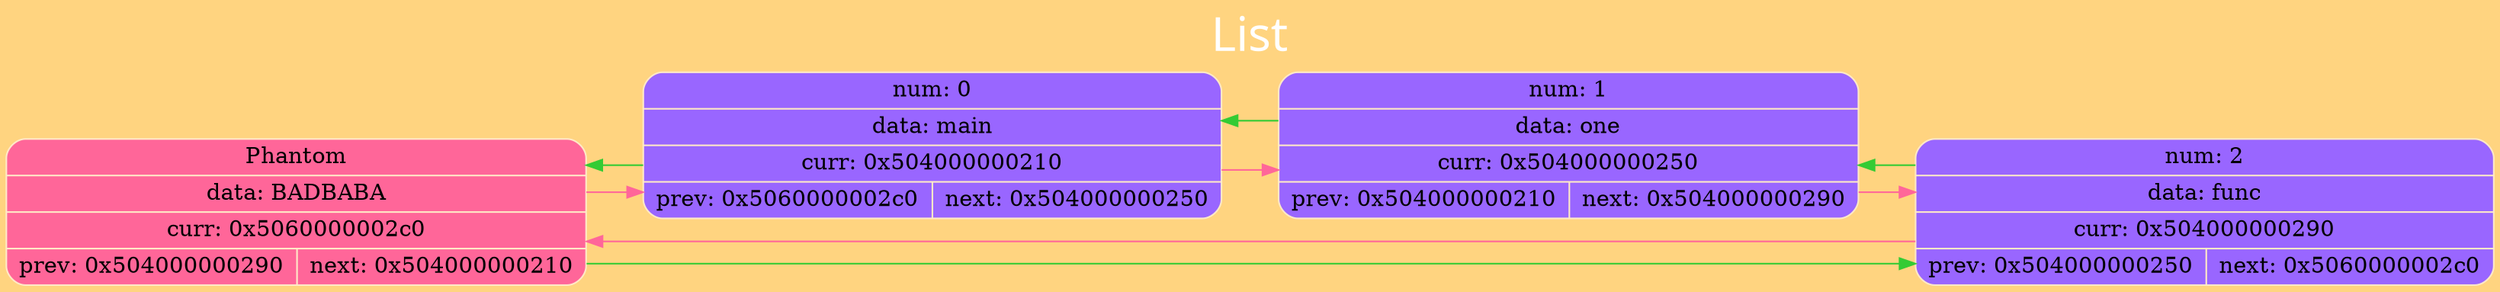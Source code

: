 digraph G
{
label="List";
 labelloc="t";
 fontsize=30
 fontname="Verdana";
 fontcolor="#FFFFFF"

rankdir=LR; splines=ortho; size="200,300"; bgcolor="#ffd480";
{ node_0x5060000002c0 [shape = record; style="rounded, filled", fillcolor="#ff6699", color="#FFE9C7", label=" { Phantom } | { data: BADBABA } | { curr: 0x5060000002c0 } | { { prev: 0x504000000290 } | { next: 0x504000000210 } }  "] 
}
node_0x504000000210 [shape = record; style="rounded, filled", fillcolor="#9966FF", color="#FFE9C7", label=" { num: 0 } | { data: main } | { curr: 0x504000000210 } | { { prev: 0x5060000002c0 } | { next: 0x504000000250 } }  "] 
node_0x504000000250 [shape = record; style="rounded, filled", fillcolor="#9966FF", color="#FFE9C7", label=" { num: 1 } | { data: one } | { curr: 0x504000000250 } | { { prev: 0x504000000210 } | { next: 0x504000000290 } }  "] 
node_0x504000000290 [shape = record; style="rounded, filled", fillcolor="#9966FF", color="#FFE9C7", label=" { num: 2 } | { data: func } | { curr: 0x504000000290 } | { { prev: 0x504000000250 } | { next: 0x5060000002c0 } }  "] 

node_0x5060000002c0 -> node_0x504000000210 [color ="#ff6699"];
node_0x5060000002c0 -> node_0x504000000290 [color ="#34cb34"];
node_0x504000000210 -> node_0x504000000250 [color ="#ff6699"];
node_0x504000000210 -> node_0x5060000002c0 [color ="#34cb34"];
node_0x504000000250 -> node_0x504000000290 [color ="#ff6699"];
node_0x504000000250 -> node_0x504000000210 [color ="#34cb34"];
node_0x504000000290 -> node_0x5060000002c0 [color ="#ff6699"];
node_0x504000000290 -> node_0x504000000250 [color ="#34cb34"];

}
